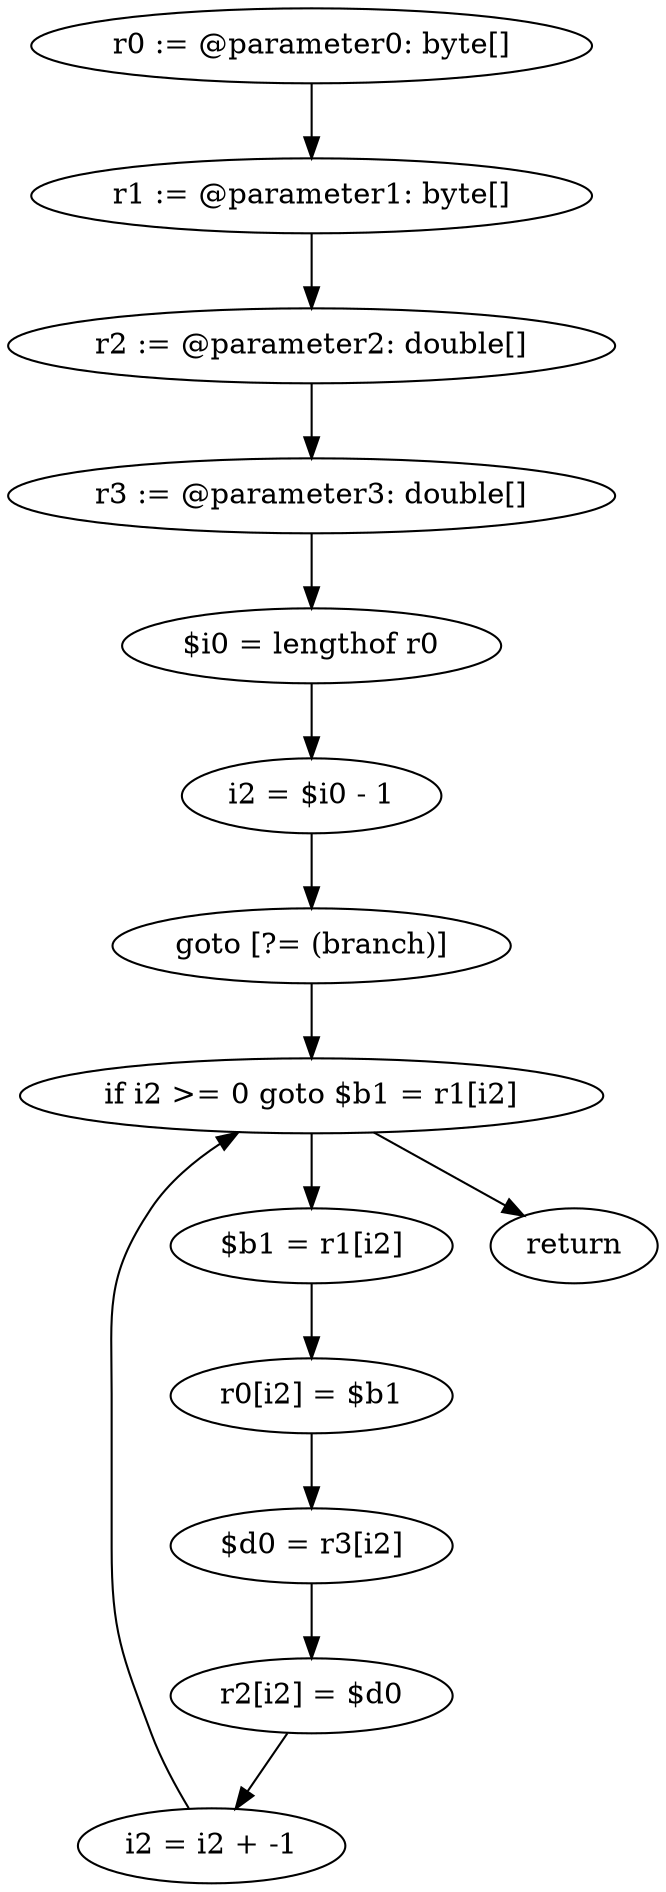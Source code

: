 digraph "unitGraph" {
    "r0 := @parameter0: byte[]"
    "r1 := @parameter1: byte[]"
    "r2 := @parameter2: double[]"
    "r3 := @parameter3: double[]"
    "$i0 = lengthof r0"
    "i2 = $i0 - 1"
    "goto [?= (branch)]"
    "$b1 = r1[i2]"
    "r0[i2] = $b1"
    "$d0 = r3[i2]"
    "r2[i2] = $d0"
    "i2 = i2 + -1"
    "if i2 >= 0 goto $b1 = r1[i2]"
    "return"
    "r0 := @parameter0: byte[]"->"r1 := @parameter1: byte[]";
    "r1 := @parameter1: byte[]"->"r2 := @parameter2: double[]";
    "r2 := @parameter2: double[]"->"r3 := @parameter3: double[]";
    "r3 := @parameter3: double[]"->"$i0 = lengthof r0";
    "$i0 = lengthof r0"->"i2 = $i0 - 1";
    "i2 = $i0 - 1"->"goto [?= (branch)]";
    "goto [?= (branch)]"->"if i2 >= 0 goto $b1 = r1[i2]";
    "$b1 = r1[i2]"->"r0[i2] = $b1";
    "r0[i2] = $b1"->"$d0 = r3[i2]";
    "$d0 = r3[i2]"->"r2[i2] = $d0";
    "r2[i2] = $d0"->"i2 = i2 + -1";
    "i2 = i2 + -1"->"if i2 >= 0 goto $b1 = r1[i2]";
    "if i2 >= 0 goto $b1 = r1[i2]"->"return";
    "if i2 >= 0 goto $b1 = r1[i2]"->"$b1 = r1[i2]";
}
